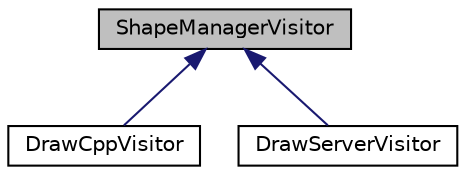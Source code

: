 digraph "ShapeManagerVisitor"
{
 // LATEX_PDF_SIZE
  edge [fontname="Helvetica",fontsize="10",labelfontname="Helvetica",labelfontsize="10"];
  node [fontname="Helvetica",fontsize="10",shape=record];
  Node1 [label="ShapeManagerVisitor",height=0.2,width=0.4,color="black", fillcolor="grey75", style="filled", fontcolor="black",tooltip=" "];
  Node1 -> Node2 [dir="back",color="midnightblue",fontsize="10",style="solid",fontname="Helvetica"];
  Node2 [label="DrawCppVisitor",height=0.2,width=0.4,color="black", fillcolor="white", style="filled",URL="$class_draw_cpp_visitor.html",tooltip=" "];
  Node1 -> Node3 [dir="back",color="midnightblue",fontsize="10",style="solid",fontname="Helvetica"];
  Node3 [label="DrawServerVisitor",height=0.2,width=0.4,color="black", fillcolor="white", style="filled",URL="$class_draw_server_visitor.html",tooltip=" "];
}

